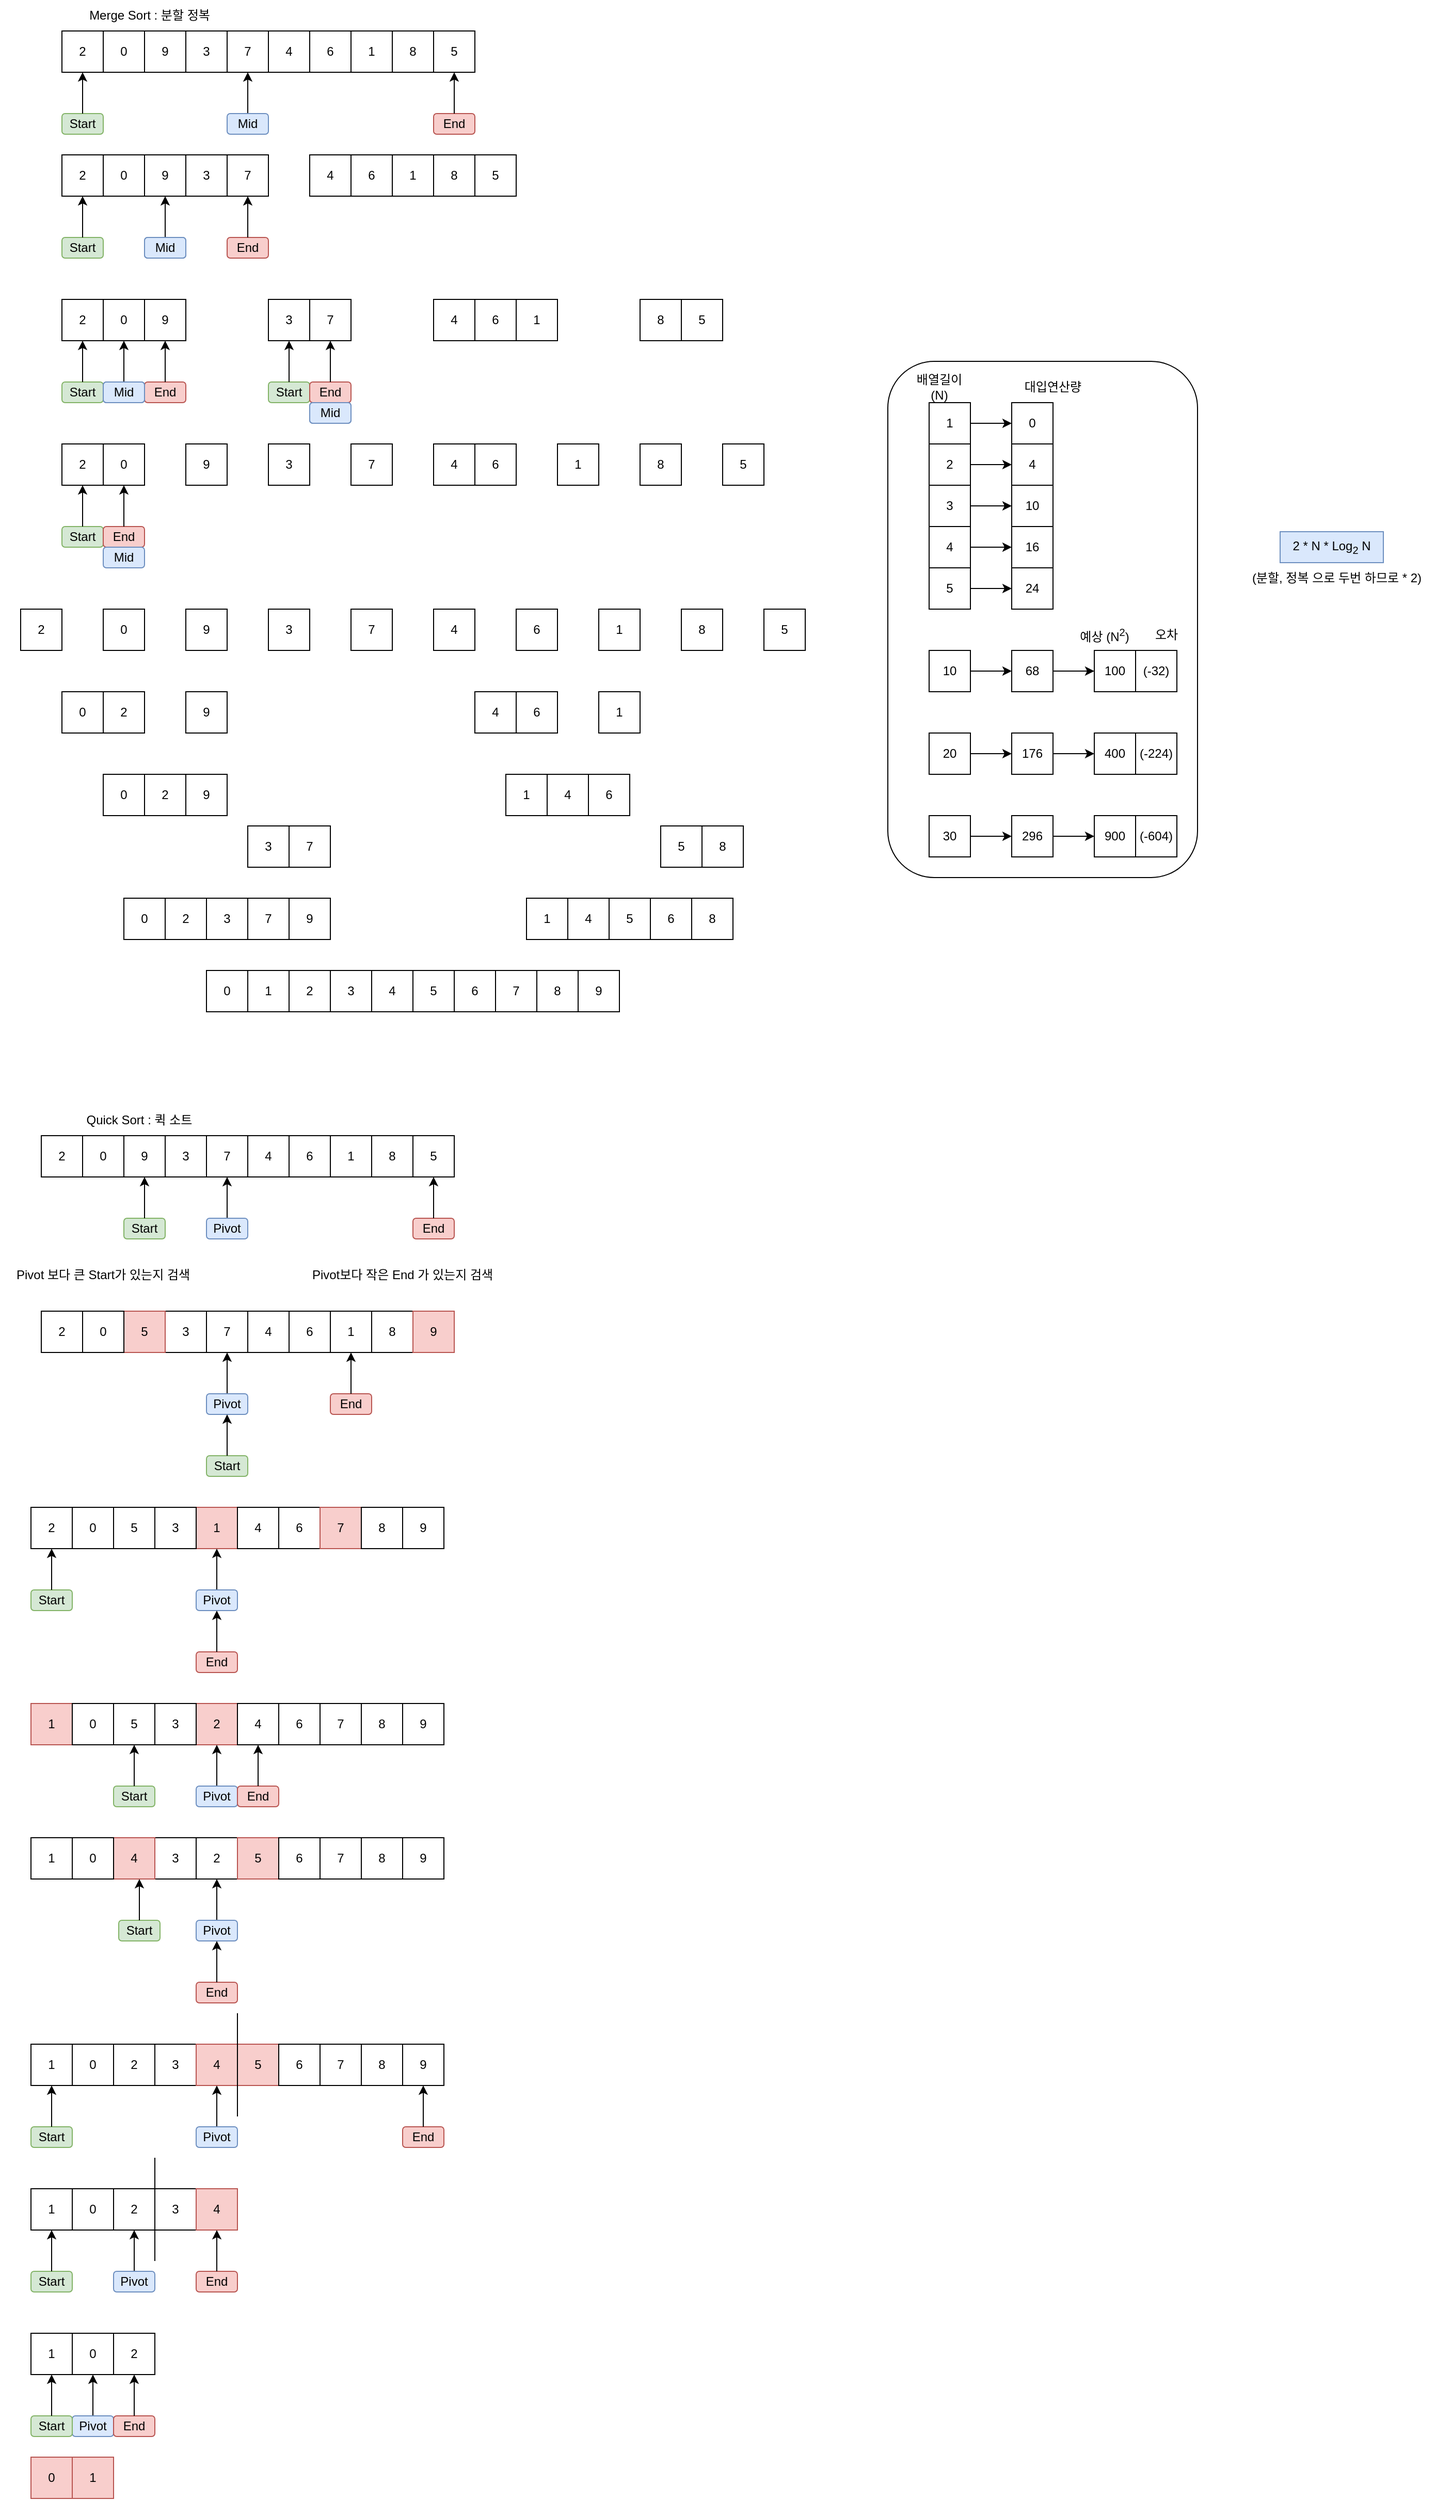 <mxfile version="18.1.3" type="device"><diagram id="XsUgn-g_U2hLVd-NIfqP" name="Page-1"><mxGraphModel dx="1944" dy="669" grid="1" gridSize="10" guides="1" tooltips="1" connect="1" arrows="1" fold="1" page="1" pageScale="1" pageWidth="827" pageHeight="1169" math="0" shadow="0"><root><mxCell id="0"/><mxCell id="1" parent="0"/><mxCell id="YqcGU_yasuupCN3qLJZl-47" value="" style="rounded=1;whiteSpace=wrap;html=1;" parent="1" vertex="1"><mxGeometry x="840" y="360" width="300" height="500" as="geometry"/></mxCell><mxCell id="0Sv0Pnsijhi5YhSLoThr-1" value="1" style="rounded=0;whiteSpace=wrap;html=1;" parent="1" vertex="1"><mxGeometry x="320" y="40" width="40" height="40" as="geometry"/></mxCell><mxCell id="0Sv0Pnsijhi5YhSLoThr-2" value="2" style="rounded=0;whiteSpace=wrap;html=1;" parent="1" vertex="1"><mxGeometry x="40" y="40" width="40" height="40" as="geometry"/></mxCell><mxCell id="0Sv0Pnsijhi5YhSLoThr-3" value="3" style="rounded=0;whiteSpace=wrap;html=1;" parent="1" vertex="1"><mxGeometry x="160" y="40" width="40" height="40" as="geometry"/></mxCell><mxCell id="0Sv0Pnsijhi5YhSLoThr-4" value="4" style="rounded=0;whiteSpace=wrap;html=1;" parent="1" vertex="1"><mxGeometry x="240" y="40" width="40" height="40" as="geometry"/></mxCell><mxCell id="0Sv0Pnsijhi5YhSLoThr-5" value="5" style="rounded=0;whiteSpace=wrap;html=1;" parent="1" vertex="1"><mxGeometry x="400" y="40" width="40" height="40" as="geometry"/></mxCell><mxCell id="0Sv0Pnsijhi5YhSLoThr-6" value="6" style="rounded=0;whiteSpace=wrap;html=1;" parent="1" vertex="1"><mxGeometry x="280" y="40" width="40" height="40" as="geometry"/></mxCell><mxCell id="0Sv0Pnsijhi5YhSLoThr-7" value="7" style="rounded=0;whiteSpace=wrap;html=1;" parent="1" vertex="1"><mxGeometry x="200" y="40" width="40" height="40" as="geometry"/></mxCell><mxCell id="0Sv0Pnsijhi5YhSLoThr-8" value="8" style="rounded=0;whiteSpace=wrap;html=1;" parent="1" vertex="1"><mxGeometry x="360" y="40" width="40" height="40" as="geometry"/></mxCell><mxCell id="0Sv0Pnsijhi5YhSLoThr-9" value="9" style="rounded=0;whiteSpace=wrap;html=1;" parent="1" vertex="1"><mxGeometry x="120" y="40" width="40" height="40" as="geometry"/></mxCell><mxCell id="0Sv0Pnsijhi5YhSLoThr-10" value="0" style="rounded=0;whiteSpace=wrap;html=1;" parent="1" vertex="1"><mxGeometry x="80" y="40" width="40" height="40" as="geometry"/></mxCell><mxCell id="0Sv0Pnsijhi5YhSLoThr-12" value="Merge Sort : 분할 정복" style="text;html=1;strokeColor=none;fillColor=none;align=center;verticalAlign=middle;whiteSpace=wrap;rounded=0;" parent="1" vertex="1"><mxGeometry x="40" y="10" width="170" height="30" as="geometry"/></mxCell><mxCell id="0Sv0Pnsijhi5YhSLoThr-13" value="" style="endArrow=classic;html=1;rounded=0;entryX=1;entryY=1;entryDx=0;entryDy=0;" parent="1" edge="1"><mxGeometry width="50" height="50" relative="1" as="geometry"><mxPoint x="220" y="120" as="sourcePoint"/><mxPoint x="220" y="80" as="targetPoint"/></mxGeometry></mxCell><mxCell id="0Sv0Pnsijhi5YhSLoThr-15" value="Mid" style="rounded=1;whiteSpace=wrap;html=1;fillColor=#dae8fc;strokeColor=#6c8ebf;" parent="1" vertex="1"><mxGeometry x="200" y="120" width="40" height="20" as="geometry"/></mxCell><mxCell id="0Sv0Pnsijhi5YhSLoThr-16" value="Start" style="rounded=1;whiteSpace=wrap;html=1;fillColor=#d5e8d4;strokeColor=#82b366;" parent="1" vertex="1"><mxGeometry x="40" y="120" width="40" height="20" as="geometry"/></mxCell><mxCell id="0Sv0Pnsijhi5YhSLoThr-18" value="" style="endArrow=classic;html=1;rounded=0;entryX=1;entryY=1;entryDx=0;entryDy=0;" parent="1" edge="1"><mxGeometry width="50" height="50" relative="1" as="geometry"><mxPoint x="60" y="120" as="sourcePoint"/><mxPoint x="60" y="80" as="targetPoint"/></mxGeometry></mxCell><mxCell id="0Sv0Pnsijhi5YhSLoThr-20" value="End" style="rounded=1;whiteSpace=wrap;html=1;fillColor=#f8cecc;strokeColor=#b85450;" parent="1" vertex="1"><mxGeometry x="400" y="120" width="40" height="20" as="geometry"/></mxCell><mxCell id="0Sv0Pnsijhi5YhSLoThr-21" value="" style="endArrow=classic;html=1;rounded=0;entryX=1;entryY=1;entryDx=0;entryDy=0;" parent="1" edge="1"><mxGeometry width="50" height="50" relative="1" as="geometry"><mxPoint x="420" y="120" as="sourcePoint"/><mxPoint x="420" y="80" as="targetPoint"/></mxGeometry></mxCell><mxCell id="0Sv0Pnsijhi5YhSLoThr-22" value="2" style="rounded=0;whiteSpace=wrap;html=1;" parent="1" vertex="1"><mxGeometry x="40" y="160" width="40" height="40" as="geometry"/></mxCell><mxCell id="0Sv0Pnsijhi5YhSLoThr-23" value="3" style="rounded=0;whiteSpace=wrap;html=1;" parent="1" vertex="1"><mxGeometry x="160" y="160" width="40" height="40" as="geometry"/></mxCell><mxCell id="0Sv0Pnsijhi5YhSLoThr-24" value="7" style="rounded=0;whiteSpace=wrap;html=1;" parent="1" vertex="1"><mxGeometry x="200" y="160" width="40" height="40" as="geometry"/></mxCell><mxCell id="0Sv0Pnsijhi5YhSLoThr-25" value="9" style="rounded=0;whiteSpace=wrap;html=1;" parent="1" vertex="1"><mxGeometry x="120" y="160" width="40" height="40" as="geometry"/></mxCell><mxCell id="0Sv0Pnsijhi5YhSLoThr-26" value="0" style="rounded=0;whiteSpace=wrap;html=1;" parent="1" vertex="1"><mxGeometry x="80" y="160" width="40" height="40" as="geometry"/></mxCell><mxCell id="0Sv0Pnsijhi5YhSLoThr-32" value="Start" style="rounded=1;whiteSpace=wrap;html=1;fillColor=#d5e8d4;strokeColor=#82b366;" parent="1" vertex="1"><mxGeometry x="40" y="240" width="40" height="20" as="geometry"/></mxCell><mxCell id="0Sv0Pnsijhi5YhSLoThr-33" value="" style="endArrow=classic;html=1;rounded=0;entryX=1;entryY=1;entryDx=0;entryDy=0;" parent="1" edge="1"><mxGeometry width="50" height="50" relative="1" as="geometry"><mxPoint x="60" y="240" as="sourcePoint"/><mxPoint x="60" y="200" as="targetPoint"/></mxGeometry></mxCell><mxCell id="0Sv0Pnsijhi5YhSLoThr-34" value="End" style="rounded=1;whiteSpace=wrap;html=1;fillColor=#f8cecc;strokeColor=#b85450;" parent="1" vertex="1"><mxGeometry x="200" y="240" width="40" height="20" as="geometry"/></mxCell><mxCell id="0Sv0Pnsijhi5YhSLoThr-35" value="" style="endArrow=classic;html=1;rounded=0;entryX=1;entryY=1;entryDx=0;entryDy=0;" parent="1" edge="1"><mxGeometry width="50" height="50" relative="1" as="geometry"><mxPoint x="220" y="240" as="sourcePoint"/><mxPoint x="220" y="200" as="targetPoint"/></mxGeometry></mxCell><mxCell id="0Sv0Pnsijhi5YhSLoThr-36" value="" style="endArrow=classic;html=1;rounded=0;entryX=1;entryY=1;entryDx=0;entryDy=0;" parent="1" edge="1"><mxGeometry width="50" height="50" relative="1" as="geometry"><mxPoint x="140" y="240" as="sourcePoint"/><mxPoint x="140" y="200" as="targetPoint"/></mxGeometry></mxCell><mxCell id="0Sv0Pnsijhi5YhSLoThr-37" value="Pivot" style="rounded=1;whiteSpace=wrap;html=1;fillColor=#dae8fc;strokeColor=#6c8ebf;" parent="1" vertex="1"><mxGeometry x="120" y="240" width="40" height="20" as="geometry"/></mxCell><mxCell id="0Sv0Pnsijhi5YhSLoThr-38" value="2" style="rounded=0;whiteSpace=wrap;html=1;" parent="1" vertex="1"><mxGeometry x="40" y="300" width="40" height="40" as="geometry"/></mxCell><mxCell id="0Sv0Pnsijhi5YhSLoThr-39" value="9" style="rounded=0;whiteSpace=wrap;html=1;" parent="1" vertex="1"><mxGeometry x="120" y="300" width="40" height="40" as="geometry"/></mxCell><mxCell id="0Sv0Pnsijhi5YhSLoThr-40" value="0" style="rounded=0;whiteSpace=wrap;html=1;" parent="1" vertex="1"><mxGeometry x="80" y="300" width="40" height="40" as="geometry"/></mxCell><mxCell id="0Sv0Pnsijhi5YhSLoThr-41" value="Start" style="rounded=1;whiteSpace=wrap;html=1;fillColor=#d5e8d4;strokeColor=#82b366;" parent="1" vertex="1"><mxGeometry x="40" y="380" width="40" height="20" as="geometry"/></mxCell><mxCell id="0Sv0Pnsijhi5YhSLoThr-42" value="" style="endArrow=classic;html=1;rounded=0;entryX=1;entryY=1;entryDx=0;entryDy=0;" parent="1" edge="1"><mxGeometry width="50" height="50" relative="1" as="geometry"><mxPoint x="60" y="380" as="sourcePoint"/><mxPoint x="60" y="340" as="targetPoint"/></mxGeometry></mxCell><mxCell id="0Sv0Pnsijhi5YhSLoThr-43" value="End" style="rounded=1;whiteSpace=wrap;html=1;fillColor=#f8cecc;strokeColor=#b85450;" parent="1" vertex="1"><mxGeometry x="120" y="380" width="40" height="20" as="geometry"/></mxCell><mxCell id="0Sv0Pnsijhi5YhSLoThr-44" value="" style="endArrow=classic;html=1;rounded=0;entryX=1;entryY=1;entryDx=0;entryDy=0;" parent="1" edge="1"><mxGeometry width="50" height="50" relative="1" as="geometry"><mxPoint x="140" y="380" as="sourcePoint"/><mxPoint x="140" y="340" as="targetPoint"/></mxGeometry></mxCell><mxCell id="0Sv0Pnsijhi5YhSLoThr-45" value="" style="endArrow=classic;html=1;rounded=0;entryX=1;entryY=1;entryDx=0;entryDy=0;" parent="1" edge="1"><mxGeometry width="50" height="50" relative="1" as="geometry"><mxPoint x="100" y="380" as="sourcePoint"/><mxPoint x="100" y="340" as="targetPoint"/></mxGeometry></mxCell><mxCell id="0Sv0Pnsijhi5YhSLoThr-46" value="Pivot" style="rounded=1;whiteSpace=wrap;html=1;fillColor=#dae8fc;strokeColor=#6c8ebf;" parent="1" vertex="1"><mxGeometry x="80" y="380" width="40" height="20" as="geometry"/></mxCell><mxCell id="0Sv0Pnsijhi5YhSLoThr-47" value="2" style="rounded=0;whiteSpace=wrap;html=1;" parent="1" vertex="1"><mxGeometry x="40" y="440" width="40" height="40" as="geometry"/></mxCell><mxCell id="0Sv0Pnsijhi5YhSLoThr-48" value="0" style="rounded=0;whiteSpace=wrap;html=1;" parent="1" vertex="1"><mxGeometry x="80" y="440" width="40" height="40" as="geometry"/></mxCell><mxCell id="0Sv0Pnsijhi5YhSLoThr-49" value="Start" style="rounded=1;whiteSpace=wrap;html=1;fillColor=#d5e8d4;strokeColor=#82b366;" parent="1" vertex="1"><mxGeometry x="40" y="520" width="40" height="20" as="geometry"/></mxCell><mxCell id="0Sv0Pnsijhi5YhSLoThr-50" value="" style="endArrow=classic;html=1;rounded=0;entryX=1;entryY=1;entryDx=0;entryDy=0;" parent="1" edge="1"><mxGeometry width="50" height="50" relative="1" as="geometry"><mxPoint x="60" y="520" as="sourcePoint"/><mxPoint x="60" y="480" as="targetPoint"/></mxGeometry></mxCell><mxCell id="0Sv0Pnsijhi5YhSLoThr-51" value="End" style="rounded=1;whiteSpace=wrap;html=1;fillColor=#f8cecc;strokeColor=#b85450;" parent="1" vertex="1"><mxGeometry x="80" y="520" width="40" height="20" as="geometry"/></mxCell><mxCell id="0Sv0Pnsijhi5YhSLoThr-52" value="" style="endArrow=classic;html=1;rounded=0;entryX=1;entryY=1;entryDx=0;entryDy=0;" parent="1" edge="1"><mxGeometry width="50" height="50" relative="1" as="geometry"><mxPoint x="100" y="520" as="sourcePoint"/><mxPoint x="100" y="480" as="targetPoint"/></mxGeometry></mxCell><mxCell id="0Sv0Pnsijhi5YhSLoThr-53" value="Mid" style="rounded=1;whiteSpace=wrap;html=1;fillColor=#dae8fc;strokeColor=#6c8ebf;" parent="1" vertex="1"><mxGeometry x="80" y="540" width="40" height="20" as="geometry"/></mxCell><mxCell id="0Sv0Pnsijhi5YhSLoThr-54" value="2" style="rounded=0;whiteSpace=wrap;html=1;" parent="1" vertex="1"><mxGeometry y="600" width="40" height="40" as="geometry"/></mxCell><mxCell id="0Sv0Pnsijhi5YhSLoThr-55" value="0" style="rounded=0;whiteSpace=wrap;html=1;" parent="1" vertex="1"><mxGeometry x="80" y="600" width="40" height="40" as="geometry"/></mxCell><mxCell id="0Sv0Pnsijhi5YhSLoThr-56" value="1" style="rounded=0;whiteSpace=wrap;html=1;" parent="1" vertex="1"><mxGeometry x="360" y="160" width="40" height="40" as="geometry"/></mxCell><mxCell id="0Sv0Pnsijhi5YhSLoThr-57" value="4" style="rounded=0;whiteSpace=wrap;html=1;" parent="1" vertex="1"><mxGeometry x="280" y="160" width="40" height="40" as="geometry"/></mxCell><mxCell id="0Sv0Pnsijhi5YhSLoThr-58" value="5" style="rounded=0;whiteSpace=wrap;html=1;" parent="1" vertex="1"><mxGeometry x="440" y="160" width="40" height="40" as="geometry"/></mxCell><mxCell id="0Sv0Pnsijhi5YhSLoThr-59" value="6" style="rounded=0;whiteSpace=wrap;html=1;" parent="1" vertex="1"><mxGeometry x="320" y="160" width="40" height="40" as="geometry"/></mxCell><mxCell id="0Sv0Pnsijhi5YhSLoThr-60" value="8" style="rounded=0;whiteSpace=wrap;html=1;" parent="1" vertex="1"><mxGeometry x="400" y="160" width="40" height="40" as="geometry"/></mxCell><mxCell id="0Sv0Pnsijhi5YhSLoThr-61" value="3" style="rounded=0;whiteSpace=wrap;html=1;" parent="1" vertex="1"><mxGeometry x="240" y="300" width="40" height="40" as="geometry"/></mxCell><mxCell id="0Sv0Pnsijhi5YhSLoThr-62" value="7" style="rounded=0;whiteSpace=wrap;html=1;" parent="1" vertex="1"><mxGeometry x="280" y="300" width="40" height="40" as="geometry"/></mxCell><mxCell id="0Sv0Pnsijhi5YhSLoThr-63" value="Start" style="rounded=1;whiteSpace=wrap;html=1;fillColor=#d5e8d4;strokeColor=#82b366;" parent="1" vertex="1"><mxGeometry x="240" y="380" width="40" height="20" as="geometry"/></mxCell><mxCell id="0Sv0Pnsijhi5YhSLoThr-64" value="" style="endArrow=classic;html=1;rounded=0;entryX=1;entryY=1;entryDx=0;entryDy=0;" parent="1" edge="1"><mxGeometry width="50" height="50" relative="1" as="geometry"><mxPoint x="260" y="380" as="sourcePoint"/><mxPoint x="260" y="340" as="targetPoint"/></mxGeometry></mxCell><mxCell id="0Sv0Pnsijhi5YhSLoThr-65" value="End" style="rounded=1;whiteSpace=wrap;html=1;fillColor=#f8cecc;strokeColor=#b85450;" parent="1" vertex="1"><mxGeometry x="280" y="380" width="40" height="20" as="geometry"/></mxCell><mxCell id="0Sv0Pnsijhi5YhSLoThr-66" value="" style="endArrow=classic;html=1;rounded=0;entryX=1;entryY=1;entryDx=0;entryDy=0;" parent="1" edge="1"><mxGeometry width="50" height="50" relative="1" as="geometry"><mxPoint x="300" y="380" as="sourcePoint"/><mxPoint x="300" y="340" as="targetPoint"/></mxGeometry></mxCell><mxCell id="0Sv0Pnsijhi5YhSLoThr-67" value="Pivot" style="rounded=1;whiteSpace=wrap;html=1;fillColor=#dae8fc;strokeColor=#6c8ebf;" parent="1" vertex="1"><mxGeometry x="280" y="400" width="40" height="20" as="geometry"/></mxCell><mxCell id="0Sv0Pnsijhi5YhSLoThr-68" value="3" style="rounded=0;whiteSpace=wrap;html=1;" parent="1" vertex="1"><mxGeometry x="240" y="440" width="40" height="40" as="geometry"/></mxCell><mxCell id="0Sv0Pnsijhi5YhSLoThr-69" value="7" style="rounded=0;whiteSpace=wrap;html=1;" parent="1" vertex="1"><mxGeometry x="320" y="440" width="40" height="40" as="geometry"/></mxCell><mxCell id="0Sv0Pnsijhi5YhSLoThr-70" value="9" style="rounded=0;whiteSpace=wrap;html=1;" parent="1" vertex="1"><mxGeometry x="160" y="440" width="40" height="40" as="geometry"/></mxCell><mxCell id="0Sv0Pnsijhi5YhSLoThr-72" value="9" style="rounded=0;whiteSpace=wrap;html=1;" parent="1" vertex="1"><mxGeometry x="160" y="600" width="40" height="40" as="geometry"/></mxCell><mxCell id="0Sv0Pnsijhi5YhSLoThr-73" value="3" style="rounded=0;whiteSpace=wrap;html=1;" parent="1" vertex="1"><mxGeometry x="240" y="600" width="40" height="40" as="geometry"/></mxCell><mxCell id="0Sv0Pnsijhi5YhSLoThr-74" value="7" style="rounded=0;whiteSpace=wrap;html=1;" parent="1" vertex="1"><mxGeometry x="320" y="600" width="40" height="40" as="geometry"/></mxCell><mxCell id="0Sv0Pnsijhi5YhSLoThr-75" value="2" style="rounded=0;whiteSpace=wrap;html=1;" parent="1" vertex="1"><mxGeometry x="80" y="680" width="40" height="40" as="geometry"/></mxCell><mxCell id="0Sv0Pnsijhi5YhSLoThr-76" value="0" style="rounded=0;whiteSpace=wrap;html=1;" parent="1" vertex="1"><mxGeometry x="40" y="680" width="40" height="40" as="geometry"/></mxCell><mxCell id="0Sv0Pnsijhi5YhSLoThr-77" value="9" style="rounded=0;whiteSpace=wrap;html=1;" parent="1" vertex="1"><mxGeometry x="160" y="680" width="40" height="40" as="geometry"/></mxCell><mxCell id="0Sv0Pnsijhi5YhSLoThr-80" value="7" style="rounded=0;whiteSpace=wrap;html=1;" parent="1" vertex="1"><mxGeometry x="260" y="810" width="40" height="40" as="geometry"/></mxCell><mxCell id="0Sv0Pnsijhi5YhSLoThr-81" value="9" style="rounded=0;whiteSpace=wrap;html=1;" parent="1" vertex="1"><mxGeometry x="160" y="760" width="40" height="40" as="geometry"/></mxCell><mxCell id="0Sv0Pnsijhi5YhSLoThr-82" value="3" style="rounded=0;whiteSpace=wrap;html=1;" parent="1" vertex="1"><mxGeometry x="220" y="810" width="40" height="40" as="geometry"/></mxCell><mxCell id="0Sv0Pnsijhi5YhSLoThr-85" value="2" style="rounded=0;whiteSpace=wrap;html=1;" parent="1" vertex="1"><mxGeometry x="120" y="760" width="40" height="40" as="geometry"/></mxCell><mxCell id="0Sv0Pnsijhi5YhSLoThr-88" value="0" style="rounded=0;whiteSpace=wrap;html=1;" parent="1" vertex="1"><mxGeometry x="80" y="760" width="40" height="40" as="geometry"/></mxCell><mxCell id="0Sv0Pnsijhi5YhSLoThr-97" value="1" style="rounded=0;whiteSpace=wrap;html=1;" parent="1" vertex="1"><mxGeometry x="480" y="300" width="40" height="40" as="geometry"/></mxCell><mxCell id="0Sv0Pnsijhi5YhSLoThr-98" value="4" style="rounded=0;whiteSpace=wrap;html=1;" parent="1" vertex="1"><mxGeometry x="400" y="300" width="40" height="40" as="geometry"/></mxCell><mxCell id="0Sv0Pnsijhi5YhSLoThr-99" value="6" style="rounded=0;whiteSpace=wrap;html=1;" parent="1" vertex="1"><mxGeometry x="440" y="300" width="40" height="40" as="geometry"/></mxCell><mxCell id="0Sv0Pnsijhi5YhSLoThr-100" value="5" style="rounded=0;whiteSpace=wrap;html=1;" parent="1" vertex="1"><mxGeometry x="640" y="300" width="40" height="40" as="geometry"/></mxCell><mxCell id="0Sv0Pnsijhi5YhSLoThr-101" value="8" style="rounded=0;whiteSpace=wrap;html=1;" parent="1" vertex="1"><mxGeometry x="600" y="300" width="40" height="40" as="geometry"/></mxCell><mxCell id="0Sv0Pnsijhi5YhSLoThr-102" value="4" style="rounded=0;whiteSpace=wrap;html=1;" parent="1" vertex="1"><mxGeometry x="400" y="440" width="40" height="40" as="geometry"/></mxCell><mxCell id="0Sv0Pnsijhi5YhSLoThr-103" value="6" style="rounded=0;whiteSpace=wrap;html=1;" parent="1" vertex="1"><mxGeometry x="440" y="440" width="40" height="40" as="geometry"/></mxCell><mxCell id="0Sv0Pnsijhi5YhSLoThr-104" value="1" style="rounded=0;whiteSpace=wrap;html=1;" parent="1" vertex="1"><mxGeometry x="520" y="440" width="40" height="40" as="geometry"/></mxCell><mxCell id="0Sv0Pnsijhi5YhSLoThr-105" value="8" style="rounded=0;whiteSpace=wrap;html=1;" parent="1" vertex="1"><mxGeometry x="600" y="440" width="40" height="40" as="geometry"/></mxCell><mxCell id="0Sv0Pnsijhi5YhSLoThr-106" value="5" style="rounded=0;whiteSpace=wrap;html=1;" parent="1" vertex="1"><mxGeometry x="680" y="440" width="40" height="40" as="geometry"/></mxCell><mxCell id="0Sv0Pnsijhi5YhSLoThr-107" value="4" style="rounded=0;whiteSpace=wrap;html=1;" parent="1" vertex="1"><mxGeometry x="400" y="600" width="40" height="40" as="geometry"/></mxCell><mxCell id="0Sv0Pnsijhi5YhSLoThr-108" value="6" style="rounded=0;whiteSpace=wrap;html=1;" parent="1" vertex="1"><mxGeometry x="480" y="600" width="40" height="40" as="geometry"/></mxCell><mxCell id="0Sv0Pnsijhi5YhSLoThr-109" value="1" style="rounded=0;whiteSpace=wrap;html=1;" parent="1" vertex="1"><mxGeometry x="560" y="600" width="40" height="40" as="geometry"/></mxCell><mxCell id="0Sv0Pnsijhi5YhSLoThr-110" value="8" style="rounded=0;whiteSpace=wrap;html=1;" parent="1" vertex="1"><mxGeometry x="640" y="600" width="40" height="40" as="geometry"/></mxCell><mxCell id="0Sv0Pnsijhi5YhSLoThr-111" value="5" style="rounded=0;whiteSpace=wrap;html=1;" parent="1" vertex="1"><mxGeometry x="720" y="600" width="40" height="40" as="geometry"/></mxCell><mxCell id="0Sv0Pnsijhi5YhSLoThr-112" value="4" style="rounded=0;whiteSpace=wrap;html=1;" parent="1" vertex="1"><mxGeometry x="440" y="680" width="40" height="40" as="geometry"/></mxCell><mxCell id="0Sv0Pnsijhi5YhSLoThr-113" value="6" style="rounded=0;whiteSpace=wrap;html=1;" parent="1" vertex="1"><mxGeometry x="480" y="680" width="40" height="40" as="geometry"/></mxCell><mxCell id="0Sv0Pnsijhi5YhSLoThr-114" value="1" style="rounded=0;whiteSpace=wrap;html=1;" parent="1" vertex="1"><mxGeometry x="560" y="680" width="40" height="40" as="geometry"/></mxCell><mxCell id="0Sv0Pnsijhi5YhSLoThr-115" value="1" style="rounded=0;whiteSpace=wrap;html=1;" parent="1" vertex="1"><mxGeometry x="470" y="760" width="40" height="40" as="geometry"/></mxCell><mxCell id="0Sv0Pnsijhi5YhSLoThr-116" value="6" style="rounded=0;whiteSpace=wrap;html=1;" parent="1" vertex="1"><mxGeometry x="550" y="760" width="40" height="40" as="geometry"/></mxCell><mxCell id="0Sv0Pnsijhi5YhSLoThr-117" value="4" style="rounded=0;whiteSpace=wrap;html=1;" parent="1" vertex="1"><mxGeometry x="510" y="760" width="40" height="40" as="geometry"/></mxCell><mxCell id="0Sv0Pnsijhi5YhSLoThr-121" value="8" style="rounded=0;whiteSpace=wrap;html=1;" parent="1" vertex="1"><mxGeometry x="660" y="810" width="40" height="40" as="geometry"/></mxCell><mxCell id="0Sv0Pnsijhi5YhSLoThr-122" value="5" style="rounded=0;whiteSpace=wrap;html=1;" parent="1" vertex="1"><mxGeometry x="620" y="810" width="40" height="40" as="geometry"/></mxCell><mxCell id="0Sv0Pnsijhi5YhSLoThr-124" value="7" style="rounded=0;whiteSpace=wrap;html=1;" parent="1" vertex="1"><mxGeometry x="220" y="880" width="40" height="40" as="geometry"/></mxCell><mxCell id="0Sv0Pnsijhi5YhSLoThr-125" value="9" style="rounded=0;whiteSpace=wrap;html=1;" parent="1" vertex="1"><mxGeometry x="260" y="880" width="40" height="40" as="geometry"/></mxCell><mxCell id="0Sv0Pnsijhi5YhSLoThr-126" value="3" style="rounded=0;whiteSpace=wrap;html=1;" parent="1" vertex="1"><mxGeometry x="180" y="880" width="40" height="40" as="geometry"/></mxCell><mxCell id="0Sv0Pnsijhi5YhSLoThr-127" value="2" style="rounded=0;whiteSpace=wrap;html=1;" parent="1" vertex="1"><mxGeometry x="140" y="880" width="40" height="40" as="geometry"/></mxCell><mxCell id="0Sv0Pnsijhi5YhSLoThr-128" value="0" style="rounded=0;whiteSpace=wrap;html=1;" parent="1" vertex="1"><mxGeometry x="100" y="880" width="40" height="40" as="geometry"/></mxCell><mxCell id="0Sv0Pnsijhi5YhSLoThr-129" value="1" style="rounded=0;whiteSpace=wrap;html=1;" parent="1" vertex="1"><mxGeometry x="490" y="880" width="40" height="40" as="geometry"/></mxCell><mxCell id="0Sv0Pnsijhi5YhSLoThr-130" value="6" style="rounded=0;whiteSpace=wrap;html=1;" parent="1" vertex="1"><mxGeometry x="610" y="880" width="40" height="40" as="geometry"/></mxCell><mxCell id="0Sv0Pnsijhi5YhSLoThr-131" value="4" style="rounded=0;whiteSpace=wrap;html=1;" parent="1" vertex="1"><mxGeometry x="530" y="880" width="40" height="40" as="geometry"/></mxCell><mxCell id="0Sv0Pnsijhi5YhSLoThr-132" value="8" style="rounded=0;whiteSpace=wrap;html=1;" parent="1" vertex="1"><mxGeometry x="650" y="880" width="40" height="40" as="geometry"/></mxCell><mxCell id="0Sv0Pnsijhi5YhSLoThr-133" value="5" style="rounded=0;whiteSpace=wrap;html=1;" parent="1" vertex="1"><mxGeometry x="570" y="880" width="40" height="40" as="geometry"/></mxCell><mxCell id="0Sv0Pnsijhi5YhSLoThr-134" value="7" style="rounded=0;whiteSpace=wrap;html=1;" parent="1" vertex="1"><mxGeometry x="460" y="950" width="40" height="40" as="geometry"/></mxCell><mxCell id="0Sv0Pnsijhi5YhSLoThr-135" value="9" style="rounded=0;whiteSpace=wrap;html=1;" parent="1" vertex="1"><mxGeometry x="540" y="950" width="40" height="40" as="geometry"/></mxCell><mxCell id="0Sv0Pnsijhi5YhSLoThr-136" value="3" style="rounded=0;whiteSpace=wrap;html=1;" parent="1" vertex="1"><mxGeometry x="300" y="950" width="40" height="40" as="geometry"/></mxCell><mxCell id="0Sv0Pnsijhi5YhSLoThr-137" value="2" style="rounded=0;whiteSpace=wrap;html=1;" parent="1" vertex="1"><mxGeometry x="260" y="950" width="40" height="40" as="geometry"/></mxCell><mxCell id="0Sv0Pnsijhi5YhSLoThr-138" value="0" style="rounded=0;whiteSpace=wrap;html=1;" parent="1" vertex="1"><mxGeometry x="180" y="950" width="40" height="40" as="geometry"/></mxCell><mxCell id="0Sv0Pnsijhi5YhSLoThr-139" value="1" style="rounded=0;whiteSpace=wrap;html=1;" parent="1" vertex="1"><mxGeometry x="220" y="950" width="40" height="40" as="geometry"/></mxCell><mxCell id="0Sv0Pnsijhi5YhSLoThr-140" value="6" style="rounded=0;whiteSpace=wrap;html=1;" parent="1" vertex="1"><mxGeometry x="420" y="950" width="40" height="40" as="geometry"/></mxCell><mxCell id="0Sv0Pnsijhi5YhSLoThr-141" value="4" style="rounded=0;whiteSpace=wrap;html=1;" parent="1" vertex="1"><mxGeometry x="340" y="950" width="40" height="40" as="geometry"/></mxCell><mxCell id="0Sv0Pnsijhi5YhSLoThr-142" value="8" style="rounded=0;whiteSpace=wrap;html=1;" parent="1" vertex="1"><mxGeometry x="500" y="950" width="40" height="40" as="geometry"/></mxCell><mxCell id="0Sv0Pnsijhi5YhSLoThr-143" value="5" style="rounded=0;whiteSpace=wrap;html=1;" parent="1" vertex="1"><mxGeometry x="380" y="950" width="40" height="40" as="geometry"/></mxCell><mxCell id="YqcGU_yasuupCN3qLJZl-33" style="edgeStyle=orthogonalEdgeStyle;rounded=0;orthogonalLoop=1;jettySize=auto;html=1;entryX=0;entryY=0.5;entryDx=0;entryDy=0;" parent="1" source="YqcGU_yasuupCN3qLJZl-2" target="YqcGU_yasuupCN3qLJZl-3" edge="1"><mxGeometry relative="1" as="geometry"/></mxCell><mxCell id="YqcGU_yasuupCN3qLJZl-2" value="1" style="rounded=0;whiteSpace=wrap;html=1;" parent="1" vertex="1"><mxGeometry x="880" y="400" width="40" height="40" as="geometry"/></mxCell><mxCell id="YqcGU_yasuupCN3qLJZl-3" value="0" style="rounded=0;whiteSpace=wrap;html=1;" parent="1" vertex="1"><mxGeometry x="960" y="400" width="40" height="40" as="geometry"/></mxCell><mxCell id="YqcGU_yasuupCN3qLJZl-35" style="edgeStyle=orthogonalEdgeStyle;rounded=0;orthogonalLoop=1;jettySize=auto;html=1;entryX=0;entryY=0.5;entryDx=0;entryDy=0;" parent="1" source="YqcGU_yasuupCN3qLJZl-4" target="YqcGU_yasuupCN3qLJZl-7" edge="1"><mxGeometry relative="1" as="geometry"/></mxCell><mxCell id="YqcGU_yasuupCN3qLJZl-4" value="2" style="rounded=0;whiteSpace=wrap;html=1;" parent="1" vertex="1"><mxGeometry x="880" y="440" width="40" height="40" as="geometry"/></mxCell><mxCell id="YqcGU_yasuupCN3qLJZl-5" value="배열길이(N)" style="text;html=1;strokeColor=none;fillColor=none;align=center;verticalAlign=middle;whiteSpace=wrap;rounded=0;" parent="1" vertex="1"><mxGeometry x="860" y="370" width="60" height="30" as="geometry"/></mxCell><mxCell id="YqcGU_yasuupCN3qLJZl-6" value="대입연산량" style="text;html=1;strokeColor=none;fillColor=none;align=center;verticalAlign=middle;whiteSpace=wrap;rounded=0;" parent="1" vertex="1"><mxGeometry x="960" y="370" width="80" height="30" as="geometry"/></mxCell><mxCell id="YqcGU_yasuupCN3qLJZl-7" value="4" style="rounded=0;whiteSpace=wrap;html=1;" parent="1" vertex="1"><mxGeometry x="960" y="440" width="40" height="40" as="geometry"/></mxCell><mxCell id="YqcGU_yasuupCN3qLJZl-36" style="edgeStyle=orthogonalEdgeStyle;rounded=0;orthogonalLoop=1;jettySize=auto;html=1;entryX=0;entryY=0.5;entryDx=0;entryDy=0;" parent="1" source="YqcGU_yasuupCN3qLJZl-8" target="YqcGU_yasuupCN3qLJZl-9" edge="1"><mxGeometry relative="1" as="geometry"/></mxCell><mxCell id="YqcGU_yasuupCN3qLJZl-8" value="3" style="rounded=0;whiteSpace=wrap;html=1;" parent="1" vertex="1"><mxGeometry x="880" y="480" width="40" height="40" as="geometry"/></mxCell><mxCell id="YqcGU_yasuupCN3qLJZl-9" value="10" style="rounded=0;whiteSpace=wrap;html=1;" parent="1" vertex="1"><mxGeometry x="960" y="480" width="40" height="40" as="geometry"/></mxCell><mxCell id="YqcGU_yasuupCN3qLJZl-37" style="edgeStyle=orthogonalEdgeStyle;rounded=0;orthogonalLoop=1;jettySize=auto;html=1;entryX=0;entryY=0.5;entryDx=0;entryDy=0;" parent="1" source="YqcGU_yasuupCN3qLJZl-10" target="YqcGU_yasuupCN3qLJZl-11" edge="1"><mxGeometry relative="1" as="geometry"/></mxCell><mxCell id="YqcGU_yasuupCN3qLJZl-10" value="4" style="rounded=0;whiteSpace=wrap;html=1;" parent="1" vertex="1"><mxGeometry x="880" y="520" width="40" height="40" as="geometry"/></mxCell><mxCell id="YqcGU_yasuupCN3qLJZl-11" value="16" style="rounded=0;whiteSpace=wrap;html=1;" parent="1" vertex="1"><mxGeometry x="960" y="520" width="40" height="40" as="geometry"/></mxCell><mxCell id="YqcGU_yasuupCN3qLJZl-38" style="edgeStyle=orthogonalEdgeStyle;rounded=0;orthogonalLoop=1;jettySize=auto;html=1;entryX=0;entryY=0.5;entryDx=0;entryDy=0;" parent="1" source="YqcGU_yasuupCN3qLJZl-12" target="YqcGU_yasuupCN3qLJZl-13" edge="1"><mxGeometry relative="1" as="geometry"/></mxCell><mxCell id="YqcGU_yasuupCN3qLJZl-12" value="5" style="rounded=0;whiteSpace=wrap;html=1;" parent="1" vertex="1"><mxGeometry x="880" y="560" width="40" height="40" as="geometry"/></mxCell><mxCell id="YqcGU_yasuupCN3qLJZl-13" value="24" style="rounded=0;whiteSpace=wrap;html=1;" parent="1" vertex="1"><mxGeometry x="960" y="560" width="40" height="40" as="geometry"/></mxCell><mxCell id="YqcGU_yasuupCN3qLJZl-41" style="edgeStyle=orthogonalEdgeStyle;rounded=0;orthogonalLoop=1;jettySize=auto;html=1;entryX=0;entryY=0.5;entryDx=0;entryDy=0;" parent="1" source="YqcGU_yasuupCN3qLJZl-14" target="YqcGU_yasuupCN3qLJZl-15" edge="1"><mxGeometry relative="1" as="geometry"/></mxCell><mxCell id="YqcGU_yasuupCN3qLJZl-14" value="10" style="rounded=0;whiteSpace=wrap;html=1;" parent="1" vertex="1"><mxGeometry x="880" y="640" width="40" height="40" as="geometry"/></mxCell><mxCell id="YqcGU_yasuupCN3qLJZl-28" style="edgeStyle=orthogonalEdgeStyle;rounded=0;orthogonalLoop=1;jettySize=auto;html=1;" parent="1" source="YqcGU_yasuupCN3qLJZl-15" target="YqcGU_yasuupCN3qLJZl-25" edge="1"><mxGeometry relative="1" as="geometry"/></mxCell><mxCell id="YqcGU_yasuupCN3qLJZl-15" value="68" style="rounded=0;whiteSpace=wrap;html=1;" parent="1" vertex="1"><mxGeometry x="960" y="640" width="40" height="40" as="geometry"/></mxCell><mxCell id="YqcGU_yasuupCN3qLJZl-42" style="edgeStyle=orthogonalEdgeStyle;rounded=0;orthogonalLoop=1;jettySize=auto;html=1;entryX=0;entryY=0.5;entryDx=0;entryDy=0;" parent="1" source="YqcGU_yasuupCN3qLJZl-16" target="YqcGU_yasuupCN3qLJZl-17" edge="1"><mxGeometry relative="1" as="geometry"/></mxCell><mxCell id="YqcGU_yasuupCN3qLJZl-16" value="20" style="rounded=0;whiteSpace=wrap;html=1;" parent="1" vertex="1"><mxGeometry x="880" y="720" width="40" height="40" as="geometry"/></mxCell><mxCell id="YqcGU_yasuupCN3qLJZl-29" value="" style="edgeStyle=orthogonalEdgeStyle;rounded=0;orthogonalLoop=1;jettySize=auto;html=1;" parent="1" source="YqcGU_yasuupCN3qLJZl-17" target="YqcGU_yasuupCN3qLJZl-26" edge="1"><mxGeometry relative="1" as="geometry"/></mxCell><mxCell id="YqcGU_yasuupCN3qLJZl-17" value="176" style="rounded=0;whiteSpace=wrap;html=1;" parent="1" vertex="1"><mxGeometry x="960" y="720" width="40" height="40" as="geometry"/></mxCell><mxCell id="YqcGU_yasuupCN3qLJZl-18" value="(-32)" style="rounded=0;whiteSpace=wrap;html=1;" parent="1" vertex="1"><mxGeometry x="1080" y="640" width="40" height="40" as="geometry"/></mxCell><mxCell id="YqcGU_yasuupCN3qLJZl-19" value="(-224)" style="rounded=0;whiteSpace=wrap;html=1;" parent="1" vertex="1"><mxGeometry x="1080" y="720" width="40" height="40" as="geometry"/></mxCell><mxCell id="YqcGU_yasuupCN3qLJZl-43" style="edgeStyle=orthogonalEdgeStyle;rounded=0;orthogonalLoop=1;jettySize=auto;html=1;entryX=0;entryY=0.5;entryDx=0;entryDy=0;" parent="1" source="YqcGU_yasuupCN3qLJZl-20" target="YqcGU_yasuupCN3qLJZl-21" edge="1"><mxGeometry relative="1" as="geometry"/></mxCell><mxCell id="YqcGU_yasuupCN3qLJZl-20" value="30" style="rounded=0;whiteSpace=wrap;html=1;" parent="1" vertex="1"><mxGeometry x="880" y="800" width="40" height="40" as="geometry"/></mxCell><mxCell id="YqcGU_yasuupCN3qLJZl-30" value="" style="edgeStyle=orthogonalEdgeStyle;rounded=0;orthogonalLoop=1;jettySize=auto;html=1;" parent="1" source="YqcGU_yasuupCN3qLJZl-21" target="YqcGU_yasuupCN3qLJZl-27" edge="1"><mxGeometry relative="1" as="geometry"/></mxCell><mxCell id="YqcGU_yasuupCN3qLJZl-21" value="296" style="rounded=0;whiteSpace=wrap;html=1;" parent="1" vertex="1"><mxGeometry x="960" y="800" width="40" height="40" as="geometry"/></mxCell><mxCell id="YqcGU_yasuupCN3qLJZl-22" value="(-604)" style="rounded=0;whiteSpace=wrap;html=1;" parent="1" vertex="1"><mxGeometry x="1080" y="800" width="40" height="40" as="geometry"/></mxCell><mxCell id="YqcGU_yasuupCN3qLJZl-23" value="2 * N * Log&lt;sub&gt;2&lt;/sub&gt; N" style="text;html=1;strokeColor=#6c8ebf;fillColor=#dae8fc;align=center;verticalAlign=middle;whiteSpace=wrap;rounded=0;" parent="1" vertex="1"><mxGeometry x="1220" y="525" width="100" height="30" as="geometry"/></mxCell><mxCell id="YqcGU_yasuupCN3qLJZl-25" value="100" style="rounded=0;whiteSpace=wrap;html=1;" parent="1" vertex="1"><mxGeometry x="1040" y="640" width="40" height="40" as="geometry"/></mxCell><mxCell id="YqcGU_yasuupCN3qLJZl-26" value="400" style="rounded=0;whiteSpace=wrap;html=1;" parent="1" vertex="1"><mxGeometry x="1040" y="720" width="40" height="40" as="geometry"/></mxCell><mxCell id="YqcGU_yasuupCN3qLJZl-27" value="900" style="rounded=0;whiteSpace=wrap;html=1;" parent="1" vertex="1"><mxGeometry x="1040" y="800" width="40" height="40" as="geometry"/></mxCell><mxCell id="YqcGU_yasuupCN3qLJZl-39" value="예상 (N&lt;sup&gt;2&lt;/sup&gt;)" style="text;html=1;strokeColor=none;fillColor=none;align=center;verticalAlign=middle;whiteSpace=wrap;rounded=0;" parent="1" vertex="1"><mxGeometry x="1020" y="610" width="60" height="30" as="geometry"/></mxCell><mxCell id="YqcGU_yasuupCN3qLJZl-44" value="오차" style="text;html=1;strokeColor=none;fillColor=none;align=center;verticalAlign=middle;whiteSpace=wrap;rounded=0;" parent="1" vertex="1"><mxGeometry x="1080" y="610" width="60" height="30" as="geometry"/></mxCell><mxCell id="YqcGU_yasuupCN3qLJZl-46" value="(분할, 정복 으로 두번 하므로 * 2)" style="text;html=1;strokeColor=none;fillColor=none;align=center;verticalAlign=middle;whiteSpace=wrap;rounded=0;" parent="1" vertex="1"><mxGeometry x="1180" y="555" width="190" height="30" as="geometry"/></mxCell><mxCell id="YqcGU_yasuupCN3qLJZl-68" value="1" style="rounded=0;whiteSpace=wrap;html=1;" parent="1" vertex="1"><mxGeometry x="300" y="1110" width="40" height="40" as="geometry"/></mxCell><mxCell id="YqcGU_yasuupCN3qLJZl-69" value="2" style="rounded=0;whiteSpace=wrap;html=1;" parent="1" vertex="1"><mxGeometry x="20" y="1110" width="40" height="40" as="geometry"/></mxCell><mxCell id="YqcGU_yasuupCN3qLJZl-70" value="3" style="rounded=0;whiteSpace=wrap;html=1;" parent="1" vertex="1"><mxGeometry x="140" y="1110" width="40" height="40" as="geometry"/></mxCell><mxCell id="YqcGU_yasuupCN3qLJZl-71" value="4" style="rounded=0;whiteSpace=wrap;html=1;" parent="1" vertex="1"><mxGeometry x="220" y="1110" width="40" height="40" as="geometry"/></mxCell><mxCell id="YqcGU_yasuupCN3qLJZl-72" value="5" style="rounded=0;whiteSpace=wrap;html=1;" parent="1" vertex="1"><mxGeometry x="380" y="1110" width="40" height="40" as="geometry"/></mxCell><mxCell id="YqcGU_yasuupCN3qLJZl-73" value="6" style="rounded=0;whiteSpace=wrap;html=1;" parent="1" vertex="1"><mxGeometry x="260" y="1110" width="40" height="40" as="geometry"/></mxCell><mxCell id="YqcGU_yasuupCN3qLJZl-74" value="7" style="rounded=0;whiteSpace=wrap;html=1;" parent="1" vertex="1"><mxGeometry x="180" y="1110" width="40" height="40" as="geometry"/></mxCell><mxCell id="YqcGU_yasuupCN3qLJZl-75" value="8" style="rounded=0;whiteSpace=wrap;html=1;" parent="1" vertex="1"><mxGeometry x="340" y="1110" width="40" height="40" as="geometry"/></mxCell><mxCell id="YqcGU_yasuupCN3qLJZl-76" value="9" style="rounded=0;whiteSpace=wrap;html=1;" parent="1" vertex="1"><mxGeometry x="100" y="1110" width="40" height="40" as="geometry"/></mxCell><mxCell id="YqcGU_yasuupCN3qLJZl-77" value="0" style="rounded=0;whiteSpace=wrap;html=1;" parent="1" vertex="1"><mxGeometry x="60" y="1110" width="40" height="40" as="geometry"/></mxCell><mxCell id="YqcGU_yasuupCN3qLJZl-78" value="" style="endArrow=classic;html=1;rounded=0;entryX=1;entryY=1;entryDx=0;entryDy=0;" parent="1" edge="1"><mxGeometry width="50" height="50" relative="1" as="geometry"><mxPoint x="200" y="1190" as="sourcePoint"/><mxPoint x="200" y="1150" as="targetPoint"/></mxGeometry></mxCell><mxCell id="YqcGU_yasuupCN3qLJZl-79" value="Pivot" style="rounded=1;whiteSpace=wrap;html=1;fillColor=#dae8fc;strokeColor=#6c8ebf;" parent="1" vertex="1"><mxGeometry x="180" y="1190" width="40" height="20" as="geometry"/></mxCell><mxCell id="YqcGU_yasuupCN3qLJZl-80" value="Start" style="rounded=1;whiteSpace=wrap;html=1;fillColor=#d5e8d4;strokeColor=#82b366;" parent="1" vertex="1"><mxGeometry x="100" y="1190" width="40" height="20" as="geometry"/></mxCell><mxCell id="YqcGU_yasuupCN3qLJZl-81" value="" style="endArrow=classic;html=1;rounded=0;entryX=1;entryY=1;entryDx=0;entryDy=0;" parent="1" edge="1"><mxGeometry width="50" height="50" relative="1" as="geometry"><mxPoint x="120" y="1190" as="sourcePoint"/><mxPoint x="120" y="1150" as="targetPoint"/></mxGeometry></mxCell><mxCell id="YqcGU_yasuupCN3qLJZl-82" value="End" style="rounded=1;whiteSpace=wrap;html=1;fillColor=#f8cecc;strokeColor=#b85450;" parent="1" vertex="1"><mxGeometry x="380" y="1190" width="40" height="20" as="geometry"/></mxCell><mxCell id="YqcGU_yasuupCN3qLJZl-83" value="" style="endArrow=classic;html=1;rounded=0;entryX=1;entryY=1;entryDx=0;entryDy=0;" parent="1" edge="1"><mxGeometry width="50" height="50" relative="1" as="geometry"><mxPoint x="400" y="1190" as="sourcePoint"/><mxPoint x="400" y="1150" as="targetPoint"/></mxGeometry></mxCell><mxCell id="YqcGU_yasuupCN3qLJZl-84" value="Quick Sort : 퀵 소트" style="text;html=1;strokeColor=none;fillColor=none;align=center;verticalAlign=middle;whiteSpace=wrap;rounded=0;" parent="1" vertex="1"><mxGeometry x="20" y="1080" width="190" height="30" as="geometry"/></mxCell><mxCell id="YqcGU_yasuupCN3qLJZl-85" value="Pivot 보다 큰 Start가 있는지 검색" style="text;html=1;strokeColor=none;fillColor=none;align=center;verticalAlign=middle;whiteSpace=wrap;rounded=0;" parent="1" vertex="1"><mxGeometry x="-20" y="1230" width="200" height="30" as="geometry"/></mxCell><mxCell id="YqcGU_yasuupCN3qLJZl-86" value="Pivot보다 작은 End 가 있는지 검색" style="text;html=1;strokeColor=none;fillColor=none;align=center;verticalAlign=middle;whiteSpace=wrap;rounded=0;" parent="1" vertex="1"><mxGeometry x="270" y="1230" width="200" height="30" as="geometry"/></mxCell><mxCell id="YqcGU_yasuupCN3qLJZl-89" value="1" style="rounded=0;whiteSpace=wrap;html=1;" parent="1" vertex="1"><mxGeometry x="300" y="1280" width="40" height="40" as="geometry"/></mxCell><mxCell id="YqcGU_yasuupCN3qLJZl-90" value="2" style="rounded=0;whiteSpace=wrap;html=1;" parent="1" vertex="1"><mxGeometry x="20" y="1280" width="40" height="40" as="geometry"/></mxCell><mxCell id="YqcGU_yasuupCN3qLJZl-91" value="3" style="rounded=0;whiteSpace=wrap;html=1;" parent="1" vertex="1"><mxGeometry x="140" y="1280" width="40" height="40" as="geometry"/></mxCell><mxCell id="YqcGU_yasuupCN3qLJZl-92" value="4" style="rounded=0;whiteSpace=wrap;html=1;" parent="1" vertex="1"><mxGeometry x="220" y="1280" width="40" height="40" as="geometry"/></mxCell><mxCell id="YqcGU_yasuupCN3qLJZl-93" value="5" style="rounded=0;whiteSpace=wrap;html=1;fillColor=#f8cecc;strokeColor=#b85450;" parent="1" vertex="1"><mxGeometry x="100" y="1280" width="40" height="40" as="geometry"/></mxCell><mxCell id="YqcGU_yasuupCN3qLJZl-94" value="6" style="rounded=0;whiteSpace=wrap;html=1;" parent="1" vertex="1"><mxGeometry x="260" y="1280" width="40" height="40" as="geometry"/></mxCell><mxCell id="YqcGU_yasuupCN3qLJZl-95" value="7" style="rounded=0;whiteSpace=wrap;html=1;" parent="1" vertex="1"><mxGeometry x="180" y="1280" width="40" height="40" as="geometry"/></mxCell><mxCell id="YqcGU_yasuupCN3qLJZl-96" value="8" style="rounded=0;whiteSpace=wrap;html=1;" parent="1" vertex="1"><mxGeometry x="340" y="1280" width="40" height="40" as="geometry"/></mxCell><mxCell id="YqcGU_yasuupCN3qLJZl-97" value="9" style="rounded=0;whiteSpace=wrap;html=1;fillColor=#f8cecc;strokeColor=#b85450;" parent="1" vertex="1"><mxGeometry x="380" y="1280" width="40" height="40" as="geometry"/></mxCell><mxCell id="YqcGU_yasuupCN3qLJZl-98" value="0" style="rounded=0;whiteSpace=wrap;html=1;" parent="1" vertex="1"><mxGeometry x="60" y="1280" width="40" height="40" as="geometry"/></mxCell><mxCell id="YqcGU_yasuupCN3qLJZl-99" value="" style="endArrow=classic;html=1;rounded=0;entryX=1;entryY=1;entryDx=0;entryDy=0;" parent="1" edge="1"><mxGeometry width="50" height="50" relative="1" as="geometry"><mxPoint x="200" y="1360" as="sourcePoint"/><mxPoint x="200" y="1320" as="targetPoint"/></mxGeometry></mxCell><mxCell id="YqcGU_yasuupCN3qLJZl-100" value="Pivot" style="rounded=1;whiteSpace=wrap;html=1;fillColor=#dae8fc;strokeColor=#6c8ebf;" parent="1" vertex="1"><mxGeometry x="180" y="1360" width="40" height="20" as="geometry"/></mxCell><mxCell id="YqcGU_yasuupCN3qLJZl-164" value="Start" style="rounded=1;whiteSpace=wrap;html=1;fillColor=#d5e8d4;strokeColor=#82b366;" parent="1" vertex="1"><mxGeometry x="180" y="1420" width="40" height="20" as="geometry"/></mxCell><mxCell id="YqcGU_yasuupCN3qLJZl-165" value="" style="endArrow=classic;html=1;rounded=0;entryX=1;entryY=1;entryDx=0;entryDy=0;" parent="1" edge="1"><mxGeometry width="50" height="50" relative="1" as="geometry"><mxPoint x="200" y="1420" as="sourcePoint"/><mxPoint x="200" y="1380" as="targetPoint"/></mxGeometry></mxCell><mxCell id="YqcGU_yasuupCN3qLJZl-166" value="End" style="rounded=1;whiteSpace=wrap;html=1;fillColor=#f8cecc;strokeColor=#b85450;" parent="1" vertex="1"><mxGeometry x="300" y="1360" width="40" height="20" as="geometry"/></mxCell><mxCell id="YqcGU_yasuupCN3qLJZl-167" value="" style="endArrow=classic;html=1;rounded=0;entryX=1;entryY=1;entryDx=0;entryDy=0;" parent="1" edge="1"><mxGeometry width="50" height="50" relative="1" as="geometry"><mxPoint x="320" y="1360" as="sourcePoint"/><mxPoint x="320" y="1320" as="targetPoint"/></mxGeometry></mxCell><mxCell id="YqcGU_yasuupCN3qLJZl-186" value="1" style="rounded=0;whiteSpace=wrap;html=1;fillColor=#f8cecc;strokeColor=#b85450;" parent="1" vertex="1"><mxGeometry x="170" y="1470" width="40" height="40" as="geometry"/></mxCell><mxCell id="YqcGU_yasuupCN3qLJZl-187" value="2" style="rounded=0;whiteSpace=wrap;html=1;" parent="1" vertex="1"><mxGeometry x="10" y="1470" width="40" height="40" as="geometry"/></mxCell><mxCell id="YqcGU_yasuupCN3qLJZl-188" value="3" style="rounded=0;whiteSpace=wrap;html=1;" parent="1" vertex="1"><mxGeometry x="130" y="1470" width="40" height="40" as="geometry"/></mxCell><mxCell id="YqcGU_yasuupCN3qLJZl-189" value="4" style="rounded=0;whiteSpace=wrap;html=1;" parent="1" vertex="1"><mxGeometry x="210" y="1470" width="40" height="40" as="geometry"/></mxCell><mxCell id="YqcGU_yasuupCN3qLJZl-190" value="5" style="rounded=0;whiteSpace=wrap;html=1;" parent="1" vertex="1"><mxGeometry x="90" y="1470" width="40" height="40" as="geometry"/></mxCell><mxCell id="YqcGU_yasuupCN3qLJZl-191" value="6" style="rounded=0;whiteSpace=wrap;html=1;" parent="1" vertex="1"><mxGeometry x="250" y="1470" width="40" height="40" as="geometry"/></mxCell><mxCell id="YqcGU_yasuupCN3qLJZl-192" value="7" style="rounded=0;whiteSpace=wrap;html=1;fillColor=#f8cecc;strokeColor=#b85450;" parent="1" vertex="1"><mxGeometry x="290" y="1470" width="40" height="40" as="geometry"/></mxCell><mxCell id="YqcGU_yasuupCN3qLJZl-193" value="8" style="rounded=0;whiteSpace=wrap;html=1;" parent="1" vertex="1"><mxGeometry x="330" y="1470" width="40" height="40" as="geometry"/></mxCell><mxCell id="YqcGU_yasuupCN3qLJZl-194" value="9" style="rounded=0;whiteSpace=wrap;html=1;" parent="1" vertex="1"><mxGeometry x="370" y="1470" width="40" height="40" as="geometry"/></mxCell><mxCell id="YqcGU_yasuupCN3qLJZl-195" value="0" style="rounded=0;whiteSpace=wrap;html=1;" parent="1" vertex="1"><mxGeometry x="50" y="1470" width="40" height="40" as="geometry"/></mxCell><mxCell id="YqcGU_yasuupCN3qLJZl-196" value="" style="endArrow=classic;html=1;rounded=0;entryX=1;entryY=1;entryDx=0;entryDy=0;" parent="1" edge="1"><mxGeometry width="50" height="50" relative="1" as="geometry"><mxPoint x="190" y="1550" as="sourcePoint"/><mxPoint x="190" y="1510" as="targetPoint"/></mxGeometry></mxCell><mxCell id="YqcGU_yasuupCN3qLJZl-197" value="Pivot" style="rounded=1;whiteSpace=wrap;html=1;fillColor=#dae8fc;strokeColor=#6c8ebf;" parent="1" vertex="1"><mxGeometry x="170" y="1550" width="40" height="20" as="geometry"/></mxCell><mxCell id="YqcGU_yasuupCN3qLJZl-199" value="End" style="rounded=1;whiteSpace=wrap;html=1;fillColor=#f8cecc;strokeColor=#b85450;" parent="1" vertex="1"><mxGeometry x="170" y="1610" width="40" height="20" as="geometry"/></mxCell><mxCell id="YqcGU_yasuupCN3qLJZl-200" value="" style="endArrow=classic;html=1;rounded=0;entryX=1;entryY=1;entryDx=0;entryDy=0;" parent="1" edge="1"><mxGeometry width="50" height="50" relative="1" as="geometry"><mxPoint x="190" y="1610" as="sourcePoint"/><mxPoint x="190" y="1570" as="targetPoint"/></mxGeometry></mxCell><mxCell id="YqcGU_yasuupCN3qLJZl-201" value="Start" style="rounded=1;whiteSpace=wrap;html=1;fillColor=#d5e8d4;strokeColor=#82b366;" parent="1" vertex="1"><mxGeometry x="10" y="1550" width="40" height="20" as="geometry"/></mxCell><mxCell id="YqcGU_yasuupCN3qLJZl-202" value="" style="endArrow=classic;html=1;rounded=0;entryX=1;entryY=1;entryDx=0;entryDy=0;" parent="1" edge="1"><mxGeometry width="50" height="50" relative="1" as="geometry"><mxPoint x="30" y="1550" as="sourcePoint"/><mxPoint x="30" y="1510" as="targetPoint"/></mxGeometry></mxCell><mxCell id="YqcGU_yasuupCN3qLJZl-203" value="1" style="rounded=0;whiteSpace=wrap;html=1;fillColor=#f8cecc;strokeColor=#b85450;" parent="1" vertex="1"><mxGeometry x="10" y="1660" width="40" height="40" as="geometry"/></mxCell><mxCell id="YqcGU_yasuupCN3qLJZl-204" value="2" style="rounded=0;whiteSpace=wrap;html=1;fillColor=#f8cecc;strokeColor=#b85450;" parent="1" vertex="1"><mxGeometry x="170" y="1660" width="40" height="40" as="geometry"/></mxCell><mxCell id="YqcGU_yasuupCN3qLJZl-205" value="3" style="rounded=0;whiteSpace=wrap;html=1;" parent="1" vertex="1"><mxGeometry x="130" y="1660" width="40" height="40" as="geometry"/></mxCell><mxCell id="YqcGU_yasuupCN3qLJZl-206" value="4" style="rounded=0;whiteSpace=wrap;html=1;" parent="1" vertex="1"><mxGeometry x="210" y="1660" width="40" height="40" as="geometry"/></mxCell><mxCell id="YqcGU_yasuupCN3qLJZl-207" value="5" style="rounded=0;whiteSpace=wrap;html=1;" parent="1" vertex="1"><mxGeometry x="90" y="1660" width="40" height="40" as="geometry"/></mxCell><mxCell id="YqcGU_yasuupCN3qLJZl-208" value="6" style="rounded=0;whiteSpace=wrap;html=1;" parent="1" vertex="1"><mxGeometry x="250" y="1660" width="40" height="40" as="geometry"/></mxCell><mxCell id="YqcGU_yasuupCN3qLJZl-209" value="7" style="rounded=0;whiteSpace=wrap;html=1;" parent="1" vertex="1"><mxGeometry x="290" y="1660" width="40" height="40" as="geometry"/></mxCell><mxCell id="YqcGU_yasuupCN3qLJZl-210" value="8" style="rounded=0;whiteSpace=wrap;html=1;" parent="1" vertex="1"><mxGeometry x="330" y="1660" width="40" height="40" as="geometry"/></mxCell><mxCell id="YqcGU_yasuupCN3qLJZl-211" value="9" style="rounded=0;whiteSpace=wrap;html=1;" parent="1" vertex="1"><mxGeometry x="370" y="1660" width="40" height="40" as="geometry"/></mxCell><mxCell id="YqcGU_yasuupCN3qLJZl-212" value="0" style="rounded=0;whiteSpace=wrap;html=1;" parent="1" vertex="1"><mxGeometry x="50" y="1660" width="40" height="40" as="geometry"/></mxCell><mxCell id="YqcGU_yasuupCN3qLJZl-216" value="" style="endArrow=classic;html=1;rounded=0;entryX=1;entryY=1;entryDx=0;entryDy=0;" parent="1" edge="1"><mxGeometry width="50" height="50" relative="1" as="geometry"><mxPoint x="190" y="1740" as="sourcePoint"/><mxPoint x="190" y="1700" as="targetPoint"/></mxGeometry></mxCell><mxCell id="YqcGU_yasuupCN3qLJZl-217" value="Pivot" style="rounded=1;whiteSpace=wrap;html=1;fillColor=#dae8fc;strokeColor=#6c8ebf;" parent="1" vertex="1"><mxGeometry x="170" y="1740" width="40" height="20" as="geometry"/></mxCell><mxCell id="YqcGU_yasuupCN3qLJZl-218" value="Start" style="rounded=1;whiteSpace=wrap;html=1;fillColor=#d5e8d4;strokeColor=#82b366;" parent="1" vertex="1"><mxGeometry x="90" y="1740" width="40" height="20" as="geometry"/></mxCell><mxCell id="YqcGU_yasuupCN3qLJZl-219" value="" style="endArrow=classic;html=1;rounded=0;entryX=1;entryY=1;entryDx=0;entryDy=0;" parent="1" edge="1"><mxGeometry width="50" height="50" relative="1" as="geometry"><mxPoint x="110" y="1740" as="sourcePoint"/><mxPoint x="110" y="1700" as="targetPoint"/></mxGeometry></mxCell><mxCell id="YqcGU_yasuupCN3qLJZl-220" value="End" style="rounded=1;whiteSpace=wrap;html=1;fillColor=#f8cecc;strokeColor=#b85450;" parent="1" vertex="1"><mxGeometry x="210" y="1740" width="40" height="20" as="geometry"/></mxCell><mxCell id="YqcGU_yasuupCN3qLJZl-221" value="" style="endArrow=classic;html=1;rounded=0;entryX=1;entryY=1;entryDx=0;entryDy=0;" parent="1" edge="1"><mxGeometry width="50" height="50" relative="1" as="geometry"><mxPoint x="230" y="1740" as="sourcePoint"/><mxPoint x="230" y="1700" as="targetPoint"/></mxGeometry></mxCell><mxCell id="YqcGU_yasuupCN3qLJZl-223" value="1" style="rounded=0;whiteSpace=wrap;html=1;" parent="1" vertex="1"><mxGeometry x="10" y="1790" width="40" height="40" as="geometry"/></mxCell><mxCell id="YqcGU_yasuupCN3qLJZl-224" value="2" style="rounded=0;whiteSpace=wrap;html=1;" parent="1" vertex="1"><mxGeometry x="170" y="1790" width="40" height="40" as="geometry"/></mxCell><mxCell id="YqcGU_yasuupCN3qLJZl-225" value="3" style="rounded=0;whiteSpace=wrap;html=1;" parent="1" vertex="1"><mxGeometry x="130" y="1790" width="40" height="40" as="geometry"/></mxCell><mxCell id="YqcGU_yasuupCN3qLJZl-226" value="4" style="rounded=0;whiteSpace=wrap;html=1;fillColor=#f8cecc;strokeColor=#b85450;" parent="1" vertex="1"><mxGeometry x="90" y="1790" width="40" height="40" as="geometry"/></mxCell><mxCell id="YqcGU_yasuupCN3qLJZl-227" value="5" style="rounded=0;whiteSpace=wrap;html=1;fillColor=#f8cecc;strokeColor=#b85450;" parent="1" vertex="1"><mxGeometry x="210" y="1790" width="40" height="40" as="geometry"/></mxCell><mxCell id="YqcGU_yasuupCN3qLJZl-228" value="6" style="rounded=0;whiteSpace=wrap;html=1;" parent="1" vertex="1"><mxGeometry x="250" y="1790" width="40" height="40" as="geometry"/></mxCell><mxCell id="YqcGU_yasuupCN3qLJZl-229" value="7" style="rounded=0;whiteSpace=wrap;html=1;" parent="1" vertex="1"><mxGeometry x="290" y="1790" width="40" height="40" as="geometry"/></mxCell><mxCell id="YqcGU_yasuupCN3qLJZl-230" value="8" style="rounded=0;whiteSpace=wrap;html=1;" parent="1" vertex="1"><mxGeometry x="330" y="1790" width="40" height="40" as="geometry"/></mxCell><mxCell id="YqcGU_yasuupCN3qLJZl-231" value="9" style="rounded=0;whiteSpace=wrap;html=1;" parent="1" vertex="1"><mxGeometry x="370" y="1790" width="40" height="40" as="geometry"/></mxCell><mxCell id="YqcGU_yasuupCN3qLJZl-232" value="0" style="rounded=0;whiteSpace=wrap;html=1;" parent="1" vertex="1"><mxGeometry x="50" y="1790" width="40" height="40" as="geometry"/></mxCell><mxCell id="YqcGU_yasuupCN3qLJZl-233" value="" style="endArrow=classic;html=1;rounded=0;entryX=1;entryY=1;entryDx=0;entryDy=0;" parent="1" edge="1"><mxGeometry width="50" height="50" relative="1" as="geometry"><mxPoint x="190" y="1870" as="sourcePoint"/><mxPoint x="190" y="1830" as="targetPoint"/></mxGeometry></mxCell><mxCell id="YqcGU_yasuupCN3qLJZl-234" value="Pivot" style="rounded=1;whiteSpace=wrap;html=1;fillColor=#dae8fc;strokeColor=#6c8ebf;" parent="1" vertex="1"><mxGeometry x="170" y="1870" width="40" height="20" as="geometry"/></mxCell><mxCell id="YqcGU_yasuupCN3qLJZl-235" value="Start" style="rounded=1;whiteSpace=wrap;html=1;fillColor=#d5e8d4;strokeColor=#82b366;" parent="1" vertex="1"><mxGeometry x="95" y="1870" width="40" height="20" as="geometry"/></mxCell><mxCell id="YqcGU_yasuupCN3qLJZl-236" value="" style="endArrow=classic;html=1;rounded=0;entryX=1;entryY=1;entryDx=0;entryDy=0;" parent="1" edge="1"><mxGeometry width="50" height="50" relative="1" as="geometry"><mxPoint x="115" y="1870" as="sourcePoint"/><mxPoint x="115" y="1830" as="targetPoint"/></mxGeometry></mxCell><mxCell id="YqcGU_yasuupCN3qLJZl-237" value="End" style="rounded=1;whiteSpace=wrap;html=1;fillColor=#f8cecc;strokeColor=#b85450;" parent="1" vertex="1"><mxGeometry x="170" y="1930" width="40" height="20" as="geometry"/></mxCell><mxCell id="YqcGU_yasuupCN3qLJZl-238" value="" style="endArrow=classic;html=1;rounded=0;entryX=1;entryY=1;entryDx=0;entryDy=0;" parent="1" edge="1"><mxGeometry width="50" height="50" relative="1" as="geometry"><mxPoint x="190" y="1930" as="sourcePoint"/><mxPoint x="190" y="1890" as="targetPoint"/></mxGeometry></mxCell><mxCell id="YqcGU_yasuupCN3qLJZl-239" value="1" style="rounded=0;whiteSpace=wrap;html=1;" parent="1" vertex="1"><mxGeometry x="10" y="1990" width="40" height="40" as="geometry"/></mxCell><mxCell id="YqcGU_yasuupCN3qLJZl-240" value="2" style="rounded=0;whiteSpace=wrap;html=1;" parent="1" vertex="1"><mxGeometry x="90" y="1990" width="40" height="40" as="geometry"/></mxCell><mxCell id="YqcGU_yasuupCN3qLJZl-241" value="3" style="rounded=0;whiteSpace=wrap;html=1;" parent="1" vertex="1"><mxGeometry x="130" y="1990" width="40" height="40" as="geometry"/></mxCell><mxCell id="YqcGU_yasuupCN3qLJZl-242" value="4" style="rounded=0;whiteSpace=wrap;html=1;fillColor=#f8cecc;strokeColor=#b85450;" parent="1" vertex="1"><mxGeometry x="170" y="1990" width="40" height="40" as="geometry"/></mxCell><mxCell id="YqcGU_yasuupCN3qLJZl-243" value="5" style="rounded=0;whiteSpace=wrap;html=1;fillColor=#f8cecc;strokeColor=#b85450;" parent="1" vertex="1"><mxGeometry x="210" y="1990" width="40" height="40" as="geometry"/></mxCell><mxCell id="YqcGU_yasuupCN3qLJZl-244" value="6" style="rounded=0;whiteSpace=wrap;html=1;" parent="1" vertex="1"><mxGeometry x="250" y="1990" width="40" height="40" as="geometry"/></mxCell><mxCell id="YqcGU_yasuupCN3qLJZl-245" value="7" style="rounded=0;whiteSpace=wrap;html=1;" parent="1" vertex="1"><mxGeometry x="290" y="1990" width="40" height="40" as="geometry"/></mxCell><mxCell id="YqcGU_yasuupCN3qLJZl-246" value="8" style="rounded=0;whiteSpace=wrap;html=1;" parent="1" vertex="1"><mxGeometry x="330" y="1990" width="40" height="40" as="geometry"/></mxCell><mxCell id="YqcGU_yasuupCN3qLJZl-247" value="9" style="rounded=0;whiteSpace=wrap;html=1;" parent="1" vertex="1"><mxGeometry x="370" y="1990" width="40" height="40" as="geometry"/></mxCell><mxCell id="YqcGU_yasuupCN3qLJZl-248" value="0" style="rounded=0;whiteSpace=wrap;html=1;" parent="1" vertex="1"><mxGeometry x="50" y="1990" width="40" height="40" as="geometry"/></mxCell><mxCell id="YqcGU_yasuupCN3qLJZl-249" value="" style="endArrow=classic;html=1;rounded=0;entryX=1;entryY=1;entryDx=0;entryDy=0;" parent="1" edge="1"><mxGeometry width="50" height="50" relative="1" as="geometry"><mxPoint x="190" y="2070" as="sourcePoint"/><mxPoint x="190" y="2030" as="targetPoint"/></mxGeometry></mxCell><mxCell id="YqcGU_yasuupCN3qLJZl-250" value="Pivot" style="rounded=1;whiteSpace=wrap;html=1;fillColor=#dae8fc;strokeColor=#6c8ebf;" parent="1" vertex="1"><mxGeometry x="170" y="2070" width="40" height="20" as="geometry"/></mxCell><mxCell id="YqcGU_yasuupCN3qLJZl-254" value="End" style="rounded=1;whiteSpace=wrap;html=1;fillColor=#f8cecc;strokeColor=#b85450;" parent="1" vertex="1"><mxGeometry x="370" y="2070" width="40" height="20" as="geometry"/></mxCell><mxCell id="YqcGU_yasuupCN3qLJZl-255" value="" style="endArrow=classic;html=1;rounded=0;entryX=1;entryY=1;entryDx=0;entryDy=0;" parent="1" edge="1"><mxGeometry width="50" height="50" relative="1" as="geometry"><mxPoint x="390" y="2070" as="sourcePoint"/><mxPoint x="390" y="2030" as="targetPoint"/></mxGeometry></mxCell><mxCell id="YqcGU_yasuupCN3qLJZl-256" value="Start" style="rounded=1;whiteSpace=wrap;html=1;fillColor=#d5e8d4;strokeColor=#82b366;" parent="1" vertex="1"><mxGeometry x="10" y="2070" width="40" height="20" as="geometry"/></mxCell><mxCell id="YqcGU_yasuupCN3qLJZl-257" value="" style="endArrow=classic;html=1;rounded=0;entryX=1;entryY=1;entryDx=0;entryDy=0;" parent="1" edge="1"><mxGeometry width="50" height="50" relative="1" as="geometry"><mxPoint x="30" y="2070" as="sourcePoint"/><mxPoint x="30" y="2030" as="targetPoint"/></mxGeometry></mxCell><mxCell id="YqcGU_yasuupCN3qLJZl-258" value="" style="endArrow=none;html=1;rounded=0;" parent="1" edge="1"><mxGeometry width="50" height="50" relative="1" as="geometry"><mxPoint x="210" y="2060" as="sourcePoint"/><mxPoint x="210" y="1960" as="targetPoint"/></mxGeometry></mxCell><mxCell id="YqcGU_yasuupCN3qLJZl-259" value="1" style="rounded=0;whiteSpace=wrap;html=1;" parent="1" vertex="1"><mxGeometry x="10" y="2130" width="40" height="40" as="geometry"/></mxCell><mxCell id="YqcGU_yasuupCN3qLJZl-260" value="2" style="rounded=0;whiteSpace=wrap;html=1;" parent="1" vertex="1"><mxGeometry x="90" y="2130" width="40" height="40" as="geometry"/></mxCell><mxCell id="YqcGU_yasuupCN3qLJZl-261" value="3" style="rounded=0;whiteSpace=wrap;html=1;" parent="1" vertex="1"><mxGeometry x="130" y="2130" width="40" height="40" as="geometry"/></mxCell><mxCell id="YqcGU_yasuupCN3qLJZl-262" value="4" style="rounded=0;whiteSpace=wrap;html=1;fillColor=#f8cecc;strokeColor=#b85450;" parent="1" vertex="1"><mxGeometry x="170" y="2130" width="40" height="40" as="geometry"/></mxCell><mxCell id="YqcGU_yasuupCN3qLJZl-263" value="0" style="rounded=0;whiteSpace=wrap;html=1;" parent="1" vertex="1"><mxGeometry x="50" y="2130" width="40" height="40" as="geometry"/></mxCell><mxCell id="YqcGU_yasuupCN3qLJZl-264" value="" style="endArrow=classic;html=1;rounded=0;entryX=1;entryY=1;entryDx=0;entryDy=0;" parent="1" edge="1"><mxGeometry width="50" height="50" relative="1" as="geometry"><mxPoint x="110" y="2210" as="sourcePoint"/><mxPoint x="110" y="2170" as="targetPoint"/></mxGeometry></mxCell><mxCell id="YqcGU_yasuupCN3qLJZl-265" value="Pivot" style="rounded=1;whiteSpace=wrap;html=1;fillColor=#dae8fc;strokeColor=#6c8ebf;" parent="1" vertex="1"><mxGeometry x="90" y="2210" width="40" height="20" as="geometry"/></mxCell><mxCell id="YqcGU_yasuupCN3qLJZl-266" value="Start" style="rounded=1;whiteSpace=wrap;html=1;fillColor=#d5e8d4;strokeColor=#82b366;" parent="1" vertex="1"><mxGeometry x="10" y="2210" width="40" height="20" as="geometry"/></mxCell><mxCell id="YqcGU_yasuupCN3qLJZl-267" value="" style="endArrow=classic;html=1;rounded=0;entryX=1;entryY=1;entryDx=0;entryDy=0;" parent="1" edge="1"><mxGeometry width="50" height="50" relative="1" as="geometry"><mxPoint x="30" y="2210" as="sourcePoint"/><mxPoint x="30" y="2170" as="targetPoint"/></mxGeometry></mxCell><mxCell id="YqcGU_yasuupCN3qLJZl-268" value="End" style="rounded=1;whiteSpace=wrap;html=1;fillColor=#f8cecc;strokeColor=#b85450;" parent="1" vertex="1"><mxGeometry x="170" y="2210" width="40" height="20" as="geometry"/></mxCell><mxCell id="YqcGU_yasuupCN3qLJZl-269" value="" style="endArrow=classic;html=1;rounded=0;entryX=1;entryY=1;entryDx=0;entryDy=0;" parent="1" edge="1"><mxGeometry width="50" height="50" relative="1" as="geometry"><mxPoint x="190" y="2210" as="sourcePoint"/><mxPoint x="190" y="2170" as="targetPoint"/></mxGeometry></mxCell><mxCell id="YqcGU_yasuupCN3qLJZl-270" value="" style="endArrow=none;html=1;rounded=0;" parent="1" edge="1"><mxGeometry width="50" height="50" relative="1" as="geometry"><mxPoint x="130" y="2200" as="sourcePoint"/><mxPoint x="130" y="2100" as="targetPoint"/></mxGeometry></mxCell><mxCell id="YqcGU_yasuupCN3qLJZl-271" value="1" style="rounded=0;whiteSpace=wrap;html=1;" parent="1" vertex="1"><mxGeometry x="10" y="2270" width="40" height="40" as="geometry"/></mxCell><mxCell id="YqcGU_yasuupCN3qLJZl-272" value="2" style="rounded=0;whiteSpace=wrap;html=1;" parent="1" vertex="1"><mxGeometry x="90" y="2270" width="40" height="40" as="geometry"/></mxCell><mxCell id="YqcGU_yasuupCN3qLJZl-273" value="0" style="rounded=0;whiteSpace=wrap;html=1;" parent="1" vertex="1"><mxGeometry x="50" y="2270" width="40" height="40" as="geometry"/></mxCell><mxCell id="YqcGU_yasuupCN3qLJZl-274" value="" style="endArrow=classic;html=1;rounded=0;entryX=1;entryY=1;entryDx=0;entryDy=0;" parent="1" edge="1"><mxGeometry width="50" height="50" relative="1" as="geometry"><mxPoint x="70" y="2350" as="sourcePoint"/><mxPoint x="70" y="2310" as="targetPoint"/></mxGeometry></mxCell><mxCell id="YqcGU_yasuupCN3qLJZl-275" value="Pivot" style="rounded=1;whiteSpace=wrap;html=1;fillColor=#dae8fc;strokeColor=#6c8ebf;" parent="1" vertex="1"><mxGeometry x="50" y="2350" width="40" height="20" as="geometry"/></mxCell><mxCell id="YqcGU_yasuupCN3qLJZl-276" value="Start" style="rounded=1;whiteSpace=wrap;html=1;fillColor=#d5e8d4;strokeColor=#82b366;" parent="1" vertex="1"><mxGeometry x="10" y="2350" width="40" height="20" as="geometry"/></mxCell><mxCell id="YqcGU_yasuupCN3qLJZl-277" value="" style="endArrow=classic;html=1;rounded=0;entryX=1;entryY=1;entryDx=0;entryDy=0;" parent="1" edge="1"><mxGeometry width="50" height="50" relative="1" as="geometry"><mxPoint x="30" y="2350" as="sourcePoint"/><mxPoint x="30" y="2310" as="targetPoint"/></mxGeometry></mxCell><mxCell id="YqcGU_yasuupCN3qLJZl-278" value="End" style="rounded=1;whiteSpace=wrap;html=1;fillColor=#f8cecc;strokeColor=#b85450;" parent="1" vertex="1"><mxGeometry x="90" y="2350" width="40" height="20" as="geometry"/></mxCell><mxCell id="YqcGU_yasuupCN3qLJZl-279" value="" style="endArrow=classic;html=1;rounded=0;entryX=1;entryY=1;entryDx=0;entryDy=0;" parent="1" edge="1"><mxGeometry width="50" height="50" relative="1" as="geometry"><mxPoint x="110" y="2350" as="sourcePoint"/><mxPoint x="110" y="2310" as="targetPoint"/></mxGeometry></mxCell><mxCell id="YqcGU_yasuupCN3qLJZl-280" value="1" style="rounded=0;whiteSpace=wrap;html=1;fillColor=#f8cecc;strokeColor=#b85450;" parent="1" vertex="1"><mxGeometry x="50" y="2390" width="40" height="40" as="geometry"/></mxCell><mxCell id="YqcGU_yasuupCN3qLJZl-281" value="0" style="rounded=0;whiteSpace=wrap;html=1;fillColor=#f8cecc;strokeColor=#b85450;" parent="1" vertex="1"><mxGeometry x="10" y="2390" width="40" height="40" as="geometry"/></mxCell><mxCell id="6B64V6R-QTLAMxflUUWj-1" value="Mid" style="rounded=1;whiteSpace=wrap;html=1;fillColor=#dae8fc;strokeColor=#6c8ebf;" vertex="1" parent="1"><mxGeometry x="120" y="240" width="40" height="20" as="geometry"/></mxCell><mxCell id="6B64V6R-QTLAMxflUUWj-2" value="Mid" style="rounded=1;whiteSpace=wrap;html=1;fillColor=#dae8fc;strokeColor=#6c8ebf;" vertex="1" parent="1"><mxGeometry x="280" y="400" width="40" height="20" as="geometry"/></mxCell><mxCell id="6B64V6R-QTLAMxflUUWj-3" value="Mid" style="rounded=1;whiteSpace=wrap;html=1;fillColor=#dae8fc;strokeColor=#6c8ebf;" vertex="1" parent="1"><mxGeometry x="80" y="380" width="40" height="20" as="geometry"/></mxCell></root></mxGraphModel></diagram></mxfile>